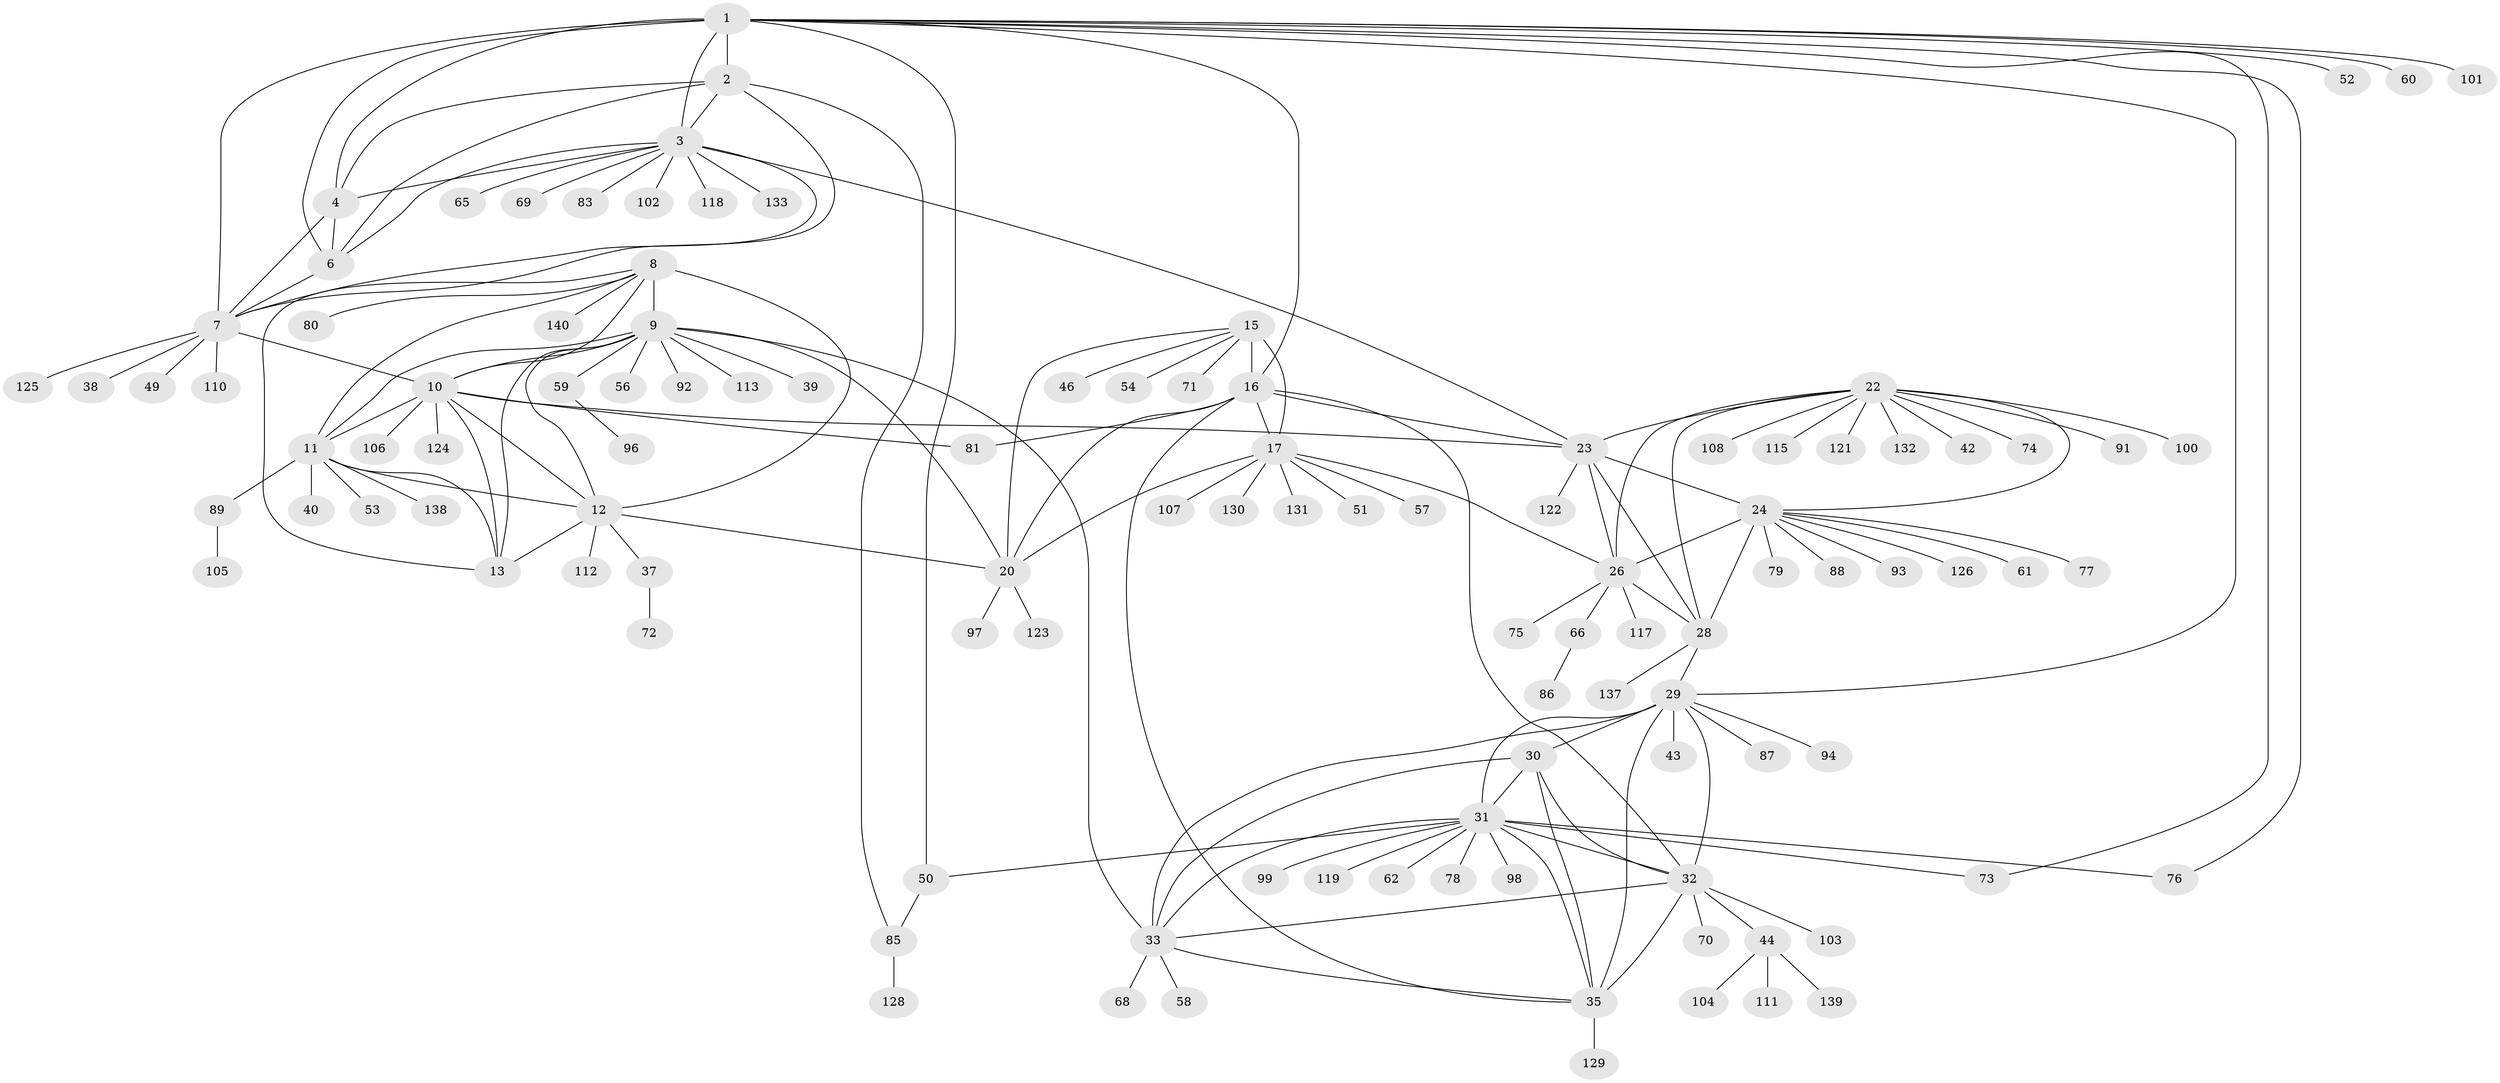 // original degree distribution, {11: 0.02142857142857143, 8: 0.05714285714285714, 14: 0.007142857142857143, 6: 0.02857142857142857, 9: 0.06428571428571428, 7: 0.014285714285714285, 12: 0.02142857142857143, 10: 0.02142857142857143, 15: 0.014285714285714285, 2: 0.1, 1: 0.6142857142857143, 3: 0.02857142857142857, 4: 0.007142857142857143}
// Generated by graph-tools (version 1.1) at 2025/42/03/06/25 10:42:09]
// undirected, 111 vertices, 163 edges
graph export_dot {
graph [start="1"]
  node [color=gray90,style=filled];
  1 [super="+5"];
  2 [super="+114"];
  3 [super="+48"];
  4;
  6 [super="+116"];
  7 [super="+63"];
  8 [super="+14"];
  9 [super="+41"];
  10 [super="+127"];
  11 [super="+45"];
  12 [super="+82"];
  13 [super="+90"];
  15 [super="+19"];
  16 [super="+18"];
  17 [super="+21"];
  20 [super="+64"];
  22 [super="+134"];
  23 [super="+84"];
  24 [super="+25"];
  26 [super="+27"];
  28;
  29 [super="+34"];
  30;
  31 [super="+55"];
  32 [super="+36"];
  33 [super="+67"];
  35 [super="+47"];
  37;
  38;
  39;
  40;
  42;
  43;
  44;
  46;
  49;
  50;
  51;
  52;
  53;
  54;
  56 [super="+120"];
  57;
  58;
  59;
  60;
  61;
  62;
  65;
  66;
  68;
  69;
  70;
  71;
  72 [super="+135"];
  73;
  74;
  75;
  76;
  77;
  78;
  79;
  80;
  81;
  83;
  85 [super="+95"];
  86 [super="+109"];
  87;
  88;
  89;
  91;
  92;
  93;
  94;
  96;
  97;
  98;
  99;
  100;
  101;
  102;
  103;
  104;
  105;
  106;
  107;
  108;
  110;
  111;
  112;
  113;
  115;
  117;
  118;
  119;
  121;
  122;
  123;
  124 [super="+136"];
  125;
  126;
  128;
  129;
  130;
  131;
  132;
  133;
  137;
  138;
  139;
  140;
  1 -- 2 [weight=2];
  1 -- 3 [weight=2];
  1 -- 4 [weight=2];
  1 -- 6 [weight=2];
  1 -- 7 [weight=2];
  1 -- 16;
  1 -- 50;
  1 -- 52;
  1 -- 73;
  1 -- 101;
  1 -- 76;
  1 -- 60;
  1 -- 29;
  2 -- 3;
  2 -- 4;
  2 -- 6;
  2 -- 7;
  2 -- 85;
  3 -- 4;
  3 -- 6;
  3 -- 7;
  3 -- 23;
  3 -- 65;
  3 -- 69;
  3 -- 83;
  3 -- 102;
  3 -- 118;
  3 -- 133;
  4 -- 6;
  4 -- 7;
  6 -- 7;
  7 -- 10;
  7 -- 38;
  7 -- 49;
  7 -- 110;
  7 -- 125;
  8 -- 9 [weight=2];
  8 -- 10 [weight=2];
  8 -- 11 [weight=2];
  8 -- 12 [weight=2];
  8 -- 13 [weight=2];
  8 -- 80;
  8 -- 140;
  9 -- 10;
  9 -- 11;
  9 -- 12;
  9 -- 13;
  9 -- 33;
  9 -- 39;
  9 -- 56;
  9 -- 59;
  9 -- 92;
  9 -- 20;
  9 -- 113;
  10 -- 11;
  10 -- 12;
  10 -- 13;
  10 -- 23;
  10 -- 81;
  10 -- 106;
  10 -- 124;
  11 -- 12;
  11 -- 13;
  11 -- 40;
  11 -- 53;
  11 -- 89;
  11 -- 138;
  12 -- 13;
  12 -- 20;
  12 -- 37;
  12 -- 112;
  15 -- 16 [weight=4];
  15 -- 17 [weight=4];
  15 -- 20 [weight=2];
  15 -- 46;
  15 -- 54;
  15 -- 71;
  16 -- 17 [weight=4];
  16 -- 20 [weight=2];
  16 -- 81;
  16 -- 32;
  16 -- 35;
  16 -- 23;
  17 -- 20 [weight=2];
  17 -- 51;
  17 -- 57;
  17 -- 130;
  17 -- 131;
  17 -- 107;
  17 -- 26;
  20 -- 97;
  20 -- 123;
  22 -- 23;
  22 -- 24 [weight=2];
  22 -- 26 [weight=2];
  22 -- 28;
  22 -- 42;
  22 -- 74;
  22 -- 91;
  22 -- 100;
  22 -- 108;
  22 -- 115;
  22 -- 121;
  22 -- 132;
  23 -- 24 [weight=2];
  23 -- 26 [weight=2];
  23 -- 28;
  23 -- 122;
  24 -- 26 [weight=4];
  24 -- 28 [weight=2];
  24 -- 61;
  24 -- 77;
  24 -- 93;
  24 -- 79;
  24 -- 88;
  24 -- 126;
  26 -- 28 [weight=2];
  26 -- 117;
  26 -- 66;
  26 -- 75;
  28 -- 29;
  28 -- 137;
  29 -- 30 [weight=2];
  29 -- 31 [weight=2];
  29 -- 32 [weight=2];
  29 -- 33 [weight=2];
  29 -- 35 [weight=2];
  29 -- 43;
  29 -- 94;
  29 -- 87;
  30 -- 31;
  30 -- 32;
  30 -- 33;
  30 -- 35;
  31 -- 32;
  31 -- 33;
  31 -- 35;
  31 -- 50;
  31 -- 62;
  31 -- 73;
  31 -- 76;
  31 -- 78;
  31 -- 98;
  31 -- 99;
  31 -- 119;
  32 -- 33;
  32 -- 35;
  32 -- 44;
  32 -- 70;
  32 -- 103;
  33 -- 35;
  33 -- 58;
  33 -- 68;
  35 -- 129;
  37 -- 72;
  44 -- 104;
  44 -- 111;
  44 -- 139;
  50 -- 85;
  59 -- 96;
  66 -- 86;
  85 -- 128;
  89 -- 105;
}
